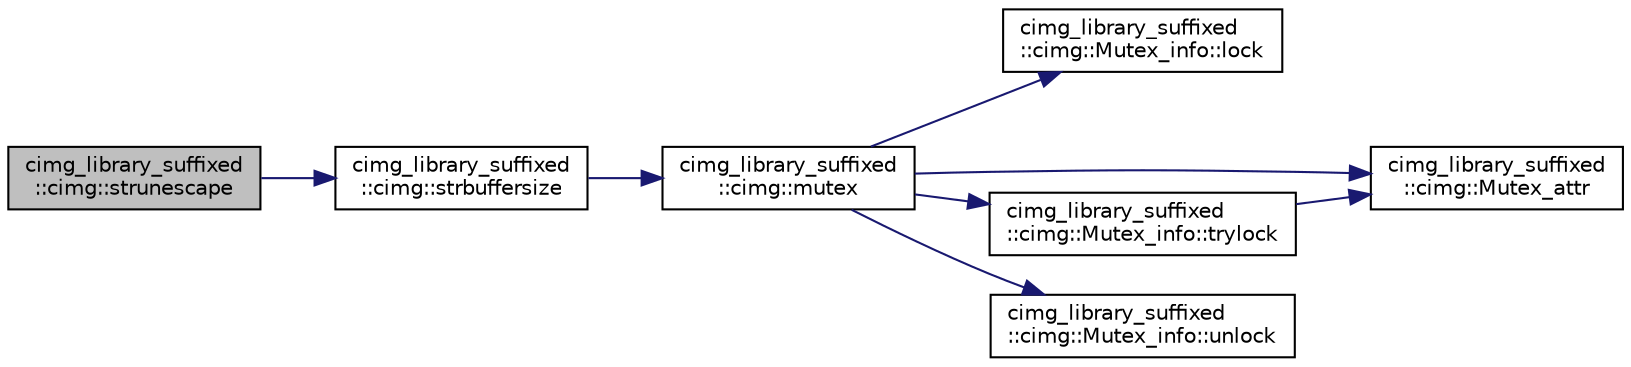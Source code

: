 digraph "cimg_library_suffixed::cimg::strunescape"
{
 // INTERACTIVE_SVG=YES
  edge [fontname="Helvetica",fontsize="10",labelfontname="Helvetica",labelfontsize="10"];
  node [fontname="Helvetica",fontsize="10",shape=record];
  rankdir="LR";
  Node3803 [label="cimg_library_suffixed\l::cimg::strunescape",height=0.2,width=0.4,color="black", fillcolor="grey75", style="filled", fontcolor="black"];
  Node3803 -> Node3804 [color="midnightblue",fontsize="10",style="solid",fontname="Helvetica"];
  Node3804 [label="cimg_library_suffixed\l::cimg::strbuffersize",height=0.2,width=0.4,color="black", fillcolor="white", style="filled",URL="$namespacecimg__library__suffixed_1_1cimg.html#a73a84376fb4f9577c5786ad58289efad"];
  Node3804 -> Node3805 [color="midnightblue",fontsize="10",style="solid",fontname="Helvetica"];
  Node3805 [label="cimg_library_suffixed\l::cimg::mutex",height=0.2,width=0.4,color="black", fillcolor="white", style="filled",URL="$namespacecimg__library__suffixed_1_1cimg.html#a9e739e4b4ac058abfba069466617b914"];
  Node3805 -> Node3806 [color="midnightblue",fontsize="10",style="solid",fontname="Helvetica"];
  Node3806 [label="cimg_library_suffixed\l::cimg::Mutex_info::lock",height=0.2,width=0.4,color="black", fillcolor="white", style="filled",URL="$structcimg__library__suffixed_1_1cimg_1_1_mutex__info.html#a6cc8e26847a1aa649febed03d70182e7"];
  Node3805 -> Node3807 [color="midnightblue",fontsize="10",style="solid",fontname="Helvetica"];
  Node3807 [label="cimg_library_suffixed\l::cimg::Mutex_attr",height=0.2,width=0.4,color="black", fillcolor="white", style="filled",URL="$namespacecimg__library__suffixed_1_1cimg.html#aa0e1bc96ae6e235dc5b67b8b0a466166"];
  Node3805 -> Node3808 [color="midnightblue",fontsize="10",style="solid",fontname="Helvetica"];
  Node3808 [label="cimg_library_suffixed\l::cimg::Mutex_info::trylock",height=0.2,width=0.4,color="black", fillcolor="white", style="filled",URL="$structcimg__library__suffixed_1_1cimg_1_1_mutex__info.html#a9bf4ed1e1dfe6f28fa6250cd04f3c900"];
  Node3808 -> Node3807 [color="midnightblue",fontsize="10",style="solid",fontname="Helvetica"];
  Node3805 -> Node3809 [color="midnightblue",fontsize="10",style="solid",fontname="Helvetica"];
  Node3809 [label="cimg_library_suffixed\l::cimg::Mutex_info::unlock",height=0.2,width=0.4,color="black", fillcolor="white", style="filled",URL="$structcimg__library__suffixed_1_1cimg_1_1_mutex__info.html#afac3fa5f107ad4795fb867050f616555"];
}
